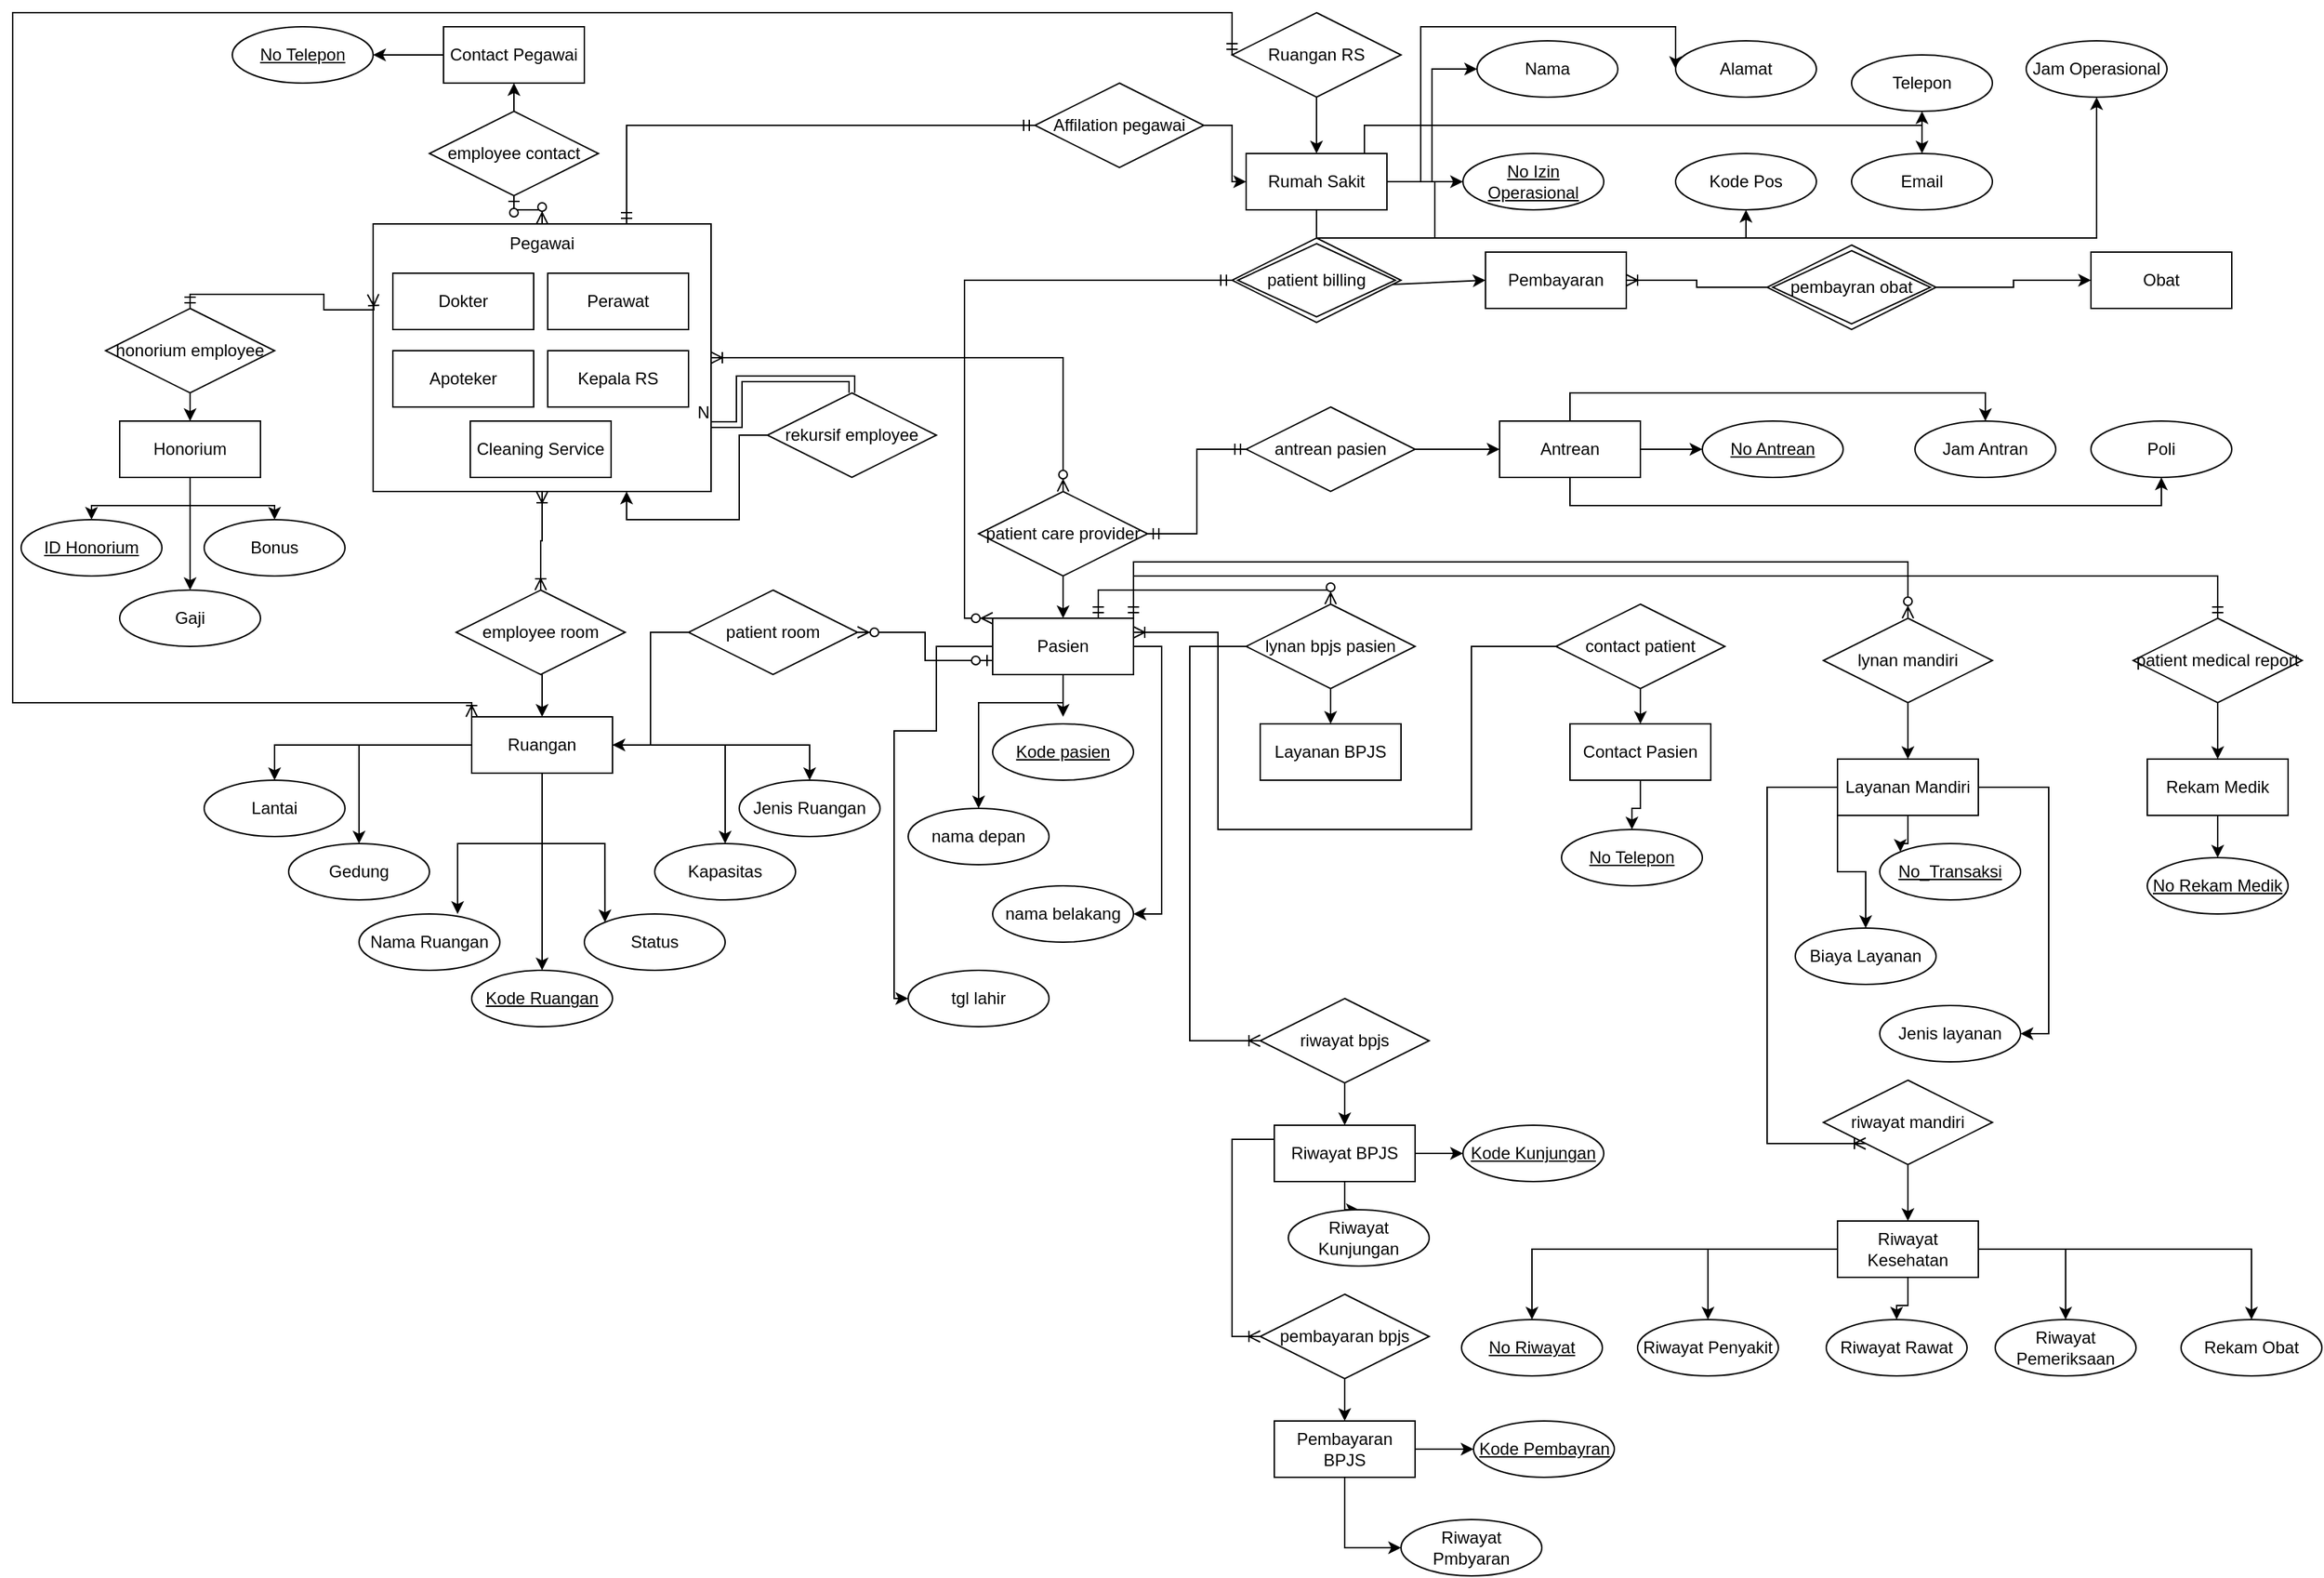 <mxfile version="21.1.1" type="github">
  <diagram name="Halaman-1" id="XmxOvHVFqEo9q_UAqhoj">
    <mxGraphModel dx="1120" dy="452" grid="1" gridSize="10" guides="1" tooltips="1" connect="1" arrows="1" fold="1" page="1" pageScale="1" pageWidth="827" pageHeight="1169" math="0" shadow="0">
      <root>
        <mxCell id="0" />
        <mxCell id="1" parent="0" />
        <mxCell id="PxqxfpaHqG03hSLTdIMs-1" value="Pegawai" style="whiteSpace=wrap;html=1;align=center;verticalAlign=top;" parent="1" vertex="1">
          <mxGeometry x="266" y="170" width="240" height="190" as="geometry" />
        </mxCell>
        <mxCell id="PxqxfpaHqG03hSLTdIMs-2" value="Dokter" style="whiteSpace=wrap;html=1;align=center;" parent="1" vertex="1">
          <mxGeometry x="280" y="205" width="100" height="40" as="geometry" />
        </mxCell>
        <mxCell id="PxqxfpaHqG03hSLTdIMs-3" value="Perawat" style="whiteSpace=wrap;html=1;align=center;" parent="1" vertex="1">
          <mxGeometry x="390" y="205" width="100" height="40" as="geometry" />
        </mxCell>
        <mxCell id="PxqxfpaHqG03hSLTdIMs-4" value="Apoteker" style="whiteSpace=wrap;html=1;align=center;" parent="1" vertex="1">
          <mxGeometry x="280" y="260" width="100" height="40" as="geometry" />
        </mxCell>
        <mxCell id="PxqxfpaHqG03hSLTdIMs-5" value="Kepala RS" style="whiteSpace=wrap;html=1;align=center;" parent="1" vertex="1">
          <mxGeometry x="390" y="260" width="100" height="40" as="geometry" />
        </mxCell>
        <mxCell id="PxqxfpaHqG03hSLTdIMs-6" value="Cleaning Service" style="whiteSpace=wrap;html=1;align=center;" parent="1" vertex="1">
          <mxGeometry x="335" y="310" width="100" height="40" as="geometry" />
        </mxCell>
        <mxCell id="PxqxfpaHqG03hSLTdIMs-29" style="edgeStyle=orthogonalEdgeStyle;rounded=0;orthogonalLoop=1;jettySize=auto;html=1;exitX=0;exitY=0.5;exitDx=0;exitDy=0;entryX=1;entryY=0.5;entryDx=0;entryDy=0;" parent="1" source="PxqxfpaHqG03hSLTdIMs-8" target="PxqxfpaHqG03hSLTdIMs-9" edge="1">
          <mxGeometry relative="1" as="geometry" />
        </mxCell>
        <mxCell id="PxqxfpaHqG03hSLTdIMs-8" value="Contact Pegawai" style="whiteSpace=wrap;html=1;align=center;" parent="1" vertex="1">
          <mxGeometry x="316" y="30" width="100" height="40" as="geometry" />
        </mxCell>
        <mxCell id="PxqxfpaHqG03hSLTdIMs-9" value="No Telepon" style="ellipse;whiteSpace=wrap;html=1;align=center;fontStyle=4;" parent="1" vertex="1">
          <mxGeometry x="166" y="30" width="100" height="40" as="geometry" />
        </mxCell>
        <mxCell id="PxqxfpaHqG03hSLTdIMs-28" style="edgeStyle=orthogonalEdgeStyle;rounded=0;orthogonalLoop=1;jettySize=auto;html=1;exitX=0.5;exitY=0;exitDx=0;exitDy=0;entryX=0.5;entryY=1;entryDx=0;entryDy=0;" parent="1" source="PxqxfpaHqG03hSLTdIMs-13" target="PxqxfpaHqG03hSLTdIMs-8" edge="1">
          <mxGeometry relative="1" as="geometry" />
        </mxCell>
        <mxCell id="PxqxfpaHqG03hSLTdIMs-13" value="employee contact" style="shape=rhombus;perimeter=rhombusPerimeter;whiteSpace=wrap;html=1;align=center;" parent="1" vertex="1">
          <mxGeometry x="306" y="90" width="120" height="60" as="geometry" />
        </mxCell>
        <mxCell id="PxqxfpaHqG03hSLTdIMs-31" style="edgeStyle=orthogonalEdgeStyle;rounded=0;orthogonalLoop=1;jettySize=auto;html=1;exitX=0.5;exitY=1;exitDx=0;exitDy=0;entryX=0.5;entryY=0;entryDx=0;entryDy=0;" parent="1" source="PxqxfpaHqG03hSLTdIMs-14" target="PxqxfpaHqG03hSLTdIMs-15" edge="1">
          <mxGeometry relative="1" as="geometry" />
        </mxCell>
        <mxCell id="PxqxfpaHqG03hSLTdIMs-14" value="employee room" style="shape=rhombus;perimeter=rhombusPerimeter;whiteSpace=wrap;html=1;align=center;" parent="1" vertex="1">
          <mxGeometry x="325" y="430" width="120" height="60" as="geometry" />
        </mxCell>
        <mxCell id="PxqxfpaHqG03hSLTdIMs-32" style="edgeStyle=orthogonalEdgeStyle;rounded=0;orthogonalLoop=1;jettySize=auto;html=1;exitX=0;exitY=0.5;exitDx=0;exitDy=0;entryX=0.5;entryY=0;entryDx=0;entryDy=0;" parent="1" source="PxqxfpaHqG03hSLTdIMs-15" target="PxqxfpaHqG03hSLTdIMs-17" edge="1">
          <mxGeometry relative="1" as="geometry" />
        </mxCell>
        <mxCell id="PxqxfpaHqG03hSLTdIMs-33" style="edgeStyle=orthogonalEdgeStyle;rounded=0;orthogonalLoop=1;jettySize=auto;html=1;" parent="1" source="PxqxfpaHqG03hSLTdIMs-15" target="PxqxfpaHqG03hSLTdIMs-16" edge="1">
          <mxGeometry relative="1" as="geometry" />
        </mxCell>
        <mxCell id="PxqxfpaHqG03hSLTdIMs-34" style="edgeStyle=orthogonalEdgeStyle;rounded=0;orthogonalLoop=1;jettySize=auto;html=1;entryX=0.5;entryY=0;entryDx=0;entryDy=0;" parent="1" source="PxqxfpaHqG03hSLTdIMs-15" target="PxqxfpaHqG03hSLTdIMs-18" edge="1">
          <mxGeometry relative="1" as="geometry" />
        </mxCell>
        <mxCell id="PxqxfpaHqG03hSLTdIMs-35" style="edgeStyle=orthogonalEdgeStyle;rounded=0;orthogonalLoop=1;jettySize=auto;html=1;entryX=0.5;entryY=0;entryDx=0;entryDy=0;" parent="1" source="PxqxfpaHqG03hSLTdIMs-15" target="PxqxfpaHqG03hSLTdIMs-20" edge="1">
          <mxGeometry relative="1" as="geometry" />
        </mxCell>
        <mxCell id="PxqxfpaHqG03hSLTdIMs-36" style="edgeStyle=orthogonalEdgeStyle;rounded=0;orthogonalLoop=1;jettySize=auto;html=1;entryX=0.5;entryY=0;entryDx=0;entryDy=0;" parent="1" source="PxqxfpaHqG03hSLTdIMs-15" target="PxqxfpaHqG03hSLTdIMs-21" edge="1">
          <mxGeometry relative="1" as="geometry" />
        </mxCell>
        <mxCell id="PxqxfpaHqG03hSLTdIMs-37" style="edgeStyle=orthogonalEdgeStyle;rounded=0;orthogonalLoop=1;jettySize=auto;html=1;entryX=0;entryY=0;entryDx=0;entryDy=0;" parent="1" source="PxqxfpaHqG03hSLTdIMs-15" target="PxqxfpaHqG03hSLTdIMs-22" edge="1">
          <mxGeometry relative="1" as="geometry" />
        </mxCell>
        <mxCell id="PxqxfpaHqG03hSLTdIMs-38" style="edgeStyle=orthogonalEdgeStyle;rounded=0;orthogonalLoop=1;jettySize=auto;html=1;entryX=0.7;entryY=0;entryDx=0;entryDy=0;entryPerimeter=0;" parent="1" source="PxqxfpaHqG03hSLTdIMs-15" target="PxqxfpaHqG03hSLTdIMs-19" edge="1">
          <mxGeometry relative="1" as="geometry" />
        </mxCell>
        <mxCell id="PxqxfpaHqG03hSLTdIMs-15" value="Ruangan" style="whiteSpace=wrap;html=1;align=center;" parent="1" vertex="1">
          <mxGeometry x="336" y="520" width="100" height="40" as="geometry" />
        </mxCell>
        <mxCell id="PxqxfpaHqG03hSLTdIMs-16" value="Kode Ruangan" style="ellipse;whiteSpace=wrap;html=1;align=center;fontStyle=4;" parent="1" vertex="1">
          <mxGeometry x="336" y="700" width="100" height="40" as="geometry" />
        </mxCell>
        <mxCell id="PxqxfpaHqG03hSLTdIMs-17" value="Lantai" style="ellipse;whiteSpace=wrap;html=1;align=center;" parent="1" vertex="1">
          <mxGeometry x="146" y="565" width="100" height="40" as="geometry" />
        </mxCell>
        <mxCell id="PxqxfpaHqG03hSLTdIMs-18" value="Gedung" style="ellipse;whiteSpace=wrap;html=1;align=center;" parent="1" vertex="1">
          <mxGeometry x="206" y="610" width="100" height="40" as="geometry" />
        </mxCell>
        <mxCell id="PxqxfpaHqG03hSLTdIMs-19" value="Nama Ruangan" style="ellipse;whiteSpace=wrap;html=1;align=center;" parent="1" vertex="1">
          <mxGeometry x="256" y="660" width="100" height="40" as="geometry" />
        </mxCell>
        <mxCell id="PxqxfpaHqG03hSLTdIMs-20" value="Jenis Ruangan" style="ellipse;whiteSpace=wrap;html=1;align=center;" parent="1" vertex="1">
          <mxGeometry x="526" y="565" width="100" height="40" as="geometry" />
        </mxCell>
        <mxCell id="PxqxfpaHqG03hSLTdIMs-21" value="Kapasitas" style="ellipse;whiteSpace=wrap;html=1;align=center;" parent="1" vertex="1">
          <mxGeometry x="466" y="610" width="100" height="40" as="geometry" />
        </mxCell>
        <mxCell id="PxqxfpaHqG03hSLTdIMs-22" value="Status" style="ellipse;whiteSpace=wrap;html=1;align=center;" parent="1" vertex="1">
          <mxGeometry x="416" y="660" width="100" height="40" as="geometry" />
        </mxCell>
        <mxCell id="mDD73wP0_zgOxC7ukqkO-9" style="edgeStyle=orthogonalEdgeStyle;rounded=0;orthogonalLoop=1;jettySize=auto;html=1;" edge="1" parent="1" source="mDD73wP0_zgOxC7ukqkO-1" target="mDD73wP0_zgOxC7ukqkO-2">
          <mxGeometry relative="1" as="geometry" />
        </mxCell>
        <mxCell id="mDD73wP0_zgOxC7ukqkO-1" value="honorium employee" style="shape=rhombus;perimeter=rhombusPerimeter;whiteSpace=wrap;html=1;align=center;" vertex="1" parent="1">
          <mxGeometry x="76" y="230" width="120" height="60" as="geometry" />
        </mxCell>
        <mxCell id="mDD73wP0_zgOxC7ukqkO-6" style="edgeStyle=orthogonalEdgeStyle;rounded=0;orthogonalLoop=1;jettySize=auto;html=1;exitX=0.5;exitY=1;exitDx=0;exitDy=0;entryX=0.5;entryY=0;entryDx=0;entryDy=0;" edge="1" parent="1" source="mDD73wP0_zgOxC7ukqkO-2" target="mDD73wP0_zgOxC7ukqkO-4">
          <mxGeometry relative="1" as="geometry" />
        </mxCell>
        <mxCell id="mDD73wP0_zgOxC7ukqkO-7" style="edgeStyle=orthogonalEdgeStyle;rounded=0;orthogonalLoop=1;jettySize=auto;html=1;entryX=0.5;entryY=0;entryDx=0;entryDy=0;" edge="1" parent="1" source="mDD73wP0_zgOxC7ukqkO-2" target="mDD73wP0_zgOxC7ukqkO-3">
          <mxGeometry relative="1" as="geometry" />
        </mxCell>
        <mxCell id="mDD73wP0_zgOxC7ukqkO-8" style="edgeStyle=orthogonalEdgeStyle;rounded=0;orthogonalLoop=1;jettySize=auto;html=1;entryX=0.5;entryY=0;entryDx=0;entryDy=0;" edge="1" parent="1" source="mDD73wP0_zgOxC7ukqkO-2" target="mDD73wP0_zgOxC7ukqkO-5">
          <mxGeometry relative="1" as="geometry" />
        </mxCell>
        <mxCell id="mDD73wP0_zgOxC7ukqkO-2" value="Honorium" style="whiteSpace=wrap;html=1;align=center;" vertex="1" parent="1">
          <mxGeometry x="86" y="310" width="100" height="40" as="geometry" />
        </mxCell>
        <mxCell id="mDD73wP0_zgOxC7ukqkO-3" value="ID Honorium" style="ellipse;whiteSpace=wrap;html=1;align=center;fontStyle=4;" vertex="1" parent="1">
          <mxGeometry x="16" y="380" width="100" height="40" as="geometry" />
        </mxCell>
        <mxCell id="mDD73wP0_zgOxC7ukqkO-4" value="Gaji" style="ellipse;whiteSpace=wrap;html=1;align=center;" vertex="1" parent="1">
          <mxGeometry x="86" y="430" width="100" height="40" as="geometry" />
        </mxCell>
        <mxCell id="mDD73wP0_zgOxC7ukqkO-5" value="Bonus" style="ellipse;whiteSpace=wrap;html=1;align=center;" vertex="1" parent="1">
          <mxGeometry x="146" y="380" width="100" height="40" as="geometry" />
        </mxCell>
        <mxCell id="mDD73wP0_zgOxC7ukqkO-16" style="edgeStyle=orthogonalEdgeStyle;rounded=0;orthogonalLoop=1;jettySize=auto;html=1;" edge="1" parent="1" source="mDD73wP0_zgOxC7ukqkO-10" target="mDD73wP0_zgOxC7ukqkO-11">
          <mxGeometry relative="1" as="geometry" />
        </mxCell>
        <mxCell id="mDD73wP0_zgOxC7ukqkO-10" value="patient care provider" style="shape=rhombus;perimeter=rhombusPerimeter;whiteSpace=wrap;html=1;align=center;" vertex="1" parent="1">
          <mxGeometry x="696" y="360" width="120" height="60" as="geometry" />
        </mxCell>
        <mxCell id="mDD73wP0_zgOxC7ukqkO-17" style="edgeStyle=orthogonalEdgeStyle;rounded=0;orthogonalLoop=1;jettySize=auto;html=1;" edge="1" parent="1" source="mDD73wP0_zgOxC7ukqkO-11">
          <mxGeometry relative="1" as="geometry">
            <mxPoint x="756" y="520" as="targetPoint" />
          </mxGeometry>
        </mxCell>
        <mxCell id="mDD73wP0_zgOxC7ukqkO-18" style="edgeStyle=orthogonalEdgeStyle;rounded=0;orthogonalLoop=1;jettySize=auto;html=1;entryX=0.5;entryY=0;entryDx=0;entryDy=0;" edge="1" parent="1" source="mDD73wP0_zgOxC7ukqkO-11" target="mDD73wP0_zgOxC7ukqkO-13">
          <mxGeometry relative="1" as="geometry">
            <Array as="points">
              <mxPoint x="756" y="510" />
              <mxPoint x="696" y="510" />
            </Array>
          </mxGeometry>
        </mxCell>
        <mxCell id="mDD73wP0_zgOxC7ukqkO-19" style="edgeStyle=orthogonalEdgeStyle;rounded=0;orthogonalLoop=1;jettySize=auto;html=1;entryX=1;entryY=0.5;entryDx=0;entryDy=0;" edge="1" parent="1" source="mDD73wP0_zgOxC7ukqkO-11" target="mDD73wP0_zgOxC7ukqkO-14">
          <mxGeometry relative="1" as="geometry">
            <Array as="points">
              <mxPoint x="826" y="470" />
              <mxPoint x="826" y="660" />
            </Array>
          </mxGeometry>
        </mxCell>
        <mxCell id="mDD73wP0_zgOxC7ukqkO-20" style="edgeStyle=orthogonalEdgeStyle;rounded=0;orthogonalLoop=1;jettySize=auto;html=1;entryX=0;entryY=0.5;entryDx=0;entryDy=0;" edge="1" parent="1" source="mDD73wP0_zgOxC7ukqkO-11" target="mDD73wP0_zgOxC7ukqkO-15">
          <mxGeometry relative="1" as="geometry">
            <Array as="points">
              <mxPoint x="666" y="470" />
              <mxPoint x="666" y="530" />
              <mxPoint x="636" y="530" />
              <mxPoint x="636" y="720" />
            </Array>
          </mxGeometry>
        </mxCell>
        <mxCell id="mDD73wP0_zgOxC7ukqkO-11" value="Pasien" style="whiteSpace=wrap;html=1;align=center;" vertex="1" parent="1">
          <mxGeometry x="706" y="450" width="100" height="40" as="geometry" />
        </mxCell>
        <mxCell id="mDD73wP0_zgOxC7ukqkO-12" value="Kode pasien" style="ellipse;whiteSpace=wrap;html=1;align=center;fontStyle=4;" vertex="1" parent="1">
          <mxGeometry x="706" y="525" width="100" height="40" as="geometry" />
        </mxCell>
        <mxCell id="mDD73wP0_zgOxC7ukqkO-13" value="nama depan" style="ellipse;whiteSpace=wrap;html=1;align=center;" vertex="1" parent="1">
          <mxGeometry x="646" y="585" width="100" height="40" as="geometry" />
        </mxCell>
        <mxCell id="mDD73wP0_zgOxC7ukqkO-14" value="nama belakang" style="ellipse;whiteSpace=wrap;html=1;align=center;" vertex="1" parent="1">
          <mxGeometry x="706" y="640" width="100" height="40" as="geometry" />
        </mxCell>
        <mxCell id="mDD73wP0_zgOxC7ukqkO-15" value="tgl lahir" style="ellipse;whiteSpace=wrap;html=1;align=center;" vertex="1" parent="1">
          <mxGeometry x="646" y="700" width="100" height="40" as="geometry" />
        </mxCell>
        <mxCell id="mDD73wP0_zgOxC7ukqkO-29" style="edgeStyle=orthogonalEdgeStyle;rounded=0;orthogonalLoop=1;jettySize=auto;html=1;entryX=0.75;entryY=1;entryDx=0;entryDy=0;" edge="1" parent="1" source="mDD73wP0_zgOxC7ukqkO-21" target="PxqxfpaHqG03hSLTdIMs-1">
          <mxGeometry relative="1" as="geometry" />
        </mxCell>
        <mxCell id="mDD73wP0_zgOxC7ukqkO-21" value="rekursif employee" style="shape=rhombus;perimeter=rhombusPerimeter;whiteSpace=wrap;html=1;align=center;" vertex="1" parent="1">
          <mxGeometry x="546" y="290" width="120" height="60" as="geometry" />
        </mxCell>
        <mxCell id="mDD73wP0_zgOxC7ukqkO-23" value="" style="edgeStyle=orthogonalEdgeStyle;fontSize=12;html=1;endArrow=ERzeroToMany;startArrow=ERzeroToOne;rounded=0;exitX=0.5;exitY=1;exitDx=0;exitDy=0;entryX=0.5;entryY=0;entryDx=0;entryDy=0;" edge="1" parent="1" source="PxqxfpaHqG03hSLTdIMs-13" target="PxqxfpaHqG03hSLTdIMs-1">
          <mxGeometry width="100" height="100" relative="1" as="geometry">
            <mxPoint x="446" y="290" as="sourcePoint" />
            <mxPoint x="546" y="190" as="targetPoint" />
          </mxGeometry>
        </mxCell>
        <mxCell id="mDD73wP0_zgOxC7ukqkO-25" value="" style="edgeStyle=orthogonalEdgeStyle;fontSize=12;html=1;endArrow=ERoneToMany;startArrow=ERoneToMany;rounded=0;exitX=0.5;exitY=1;exitDx=0;exitDy=0;entryX=0.5;entryY=0;entryDx=0;entryDy=0;" edge="1" parent="1" source="PxqxfpaHqG03hSLTdIMs-1" target="PxqxfpaHqG03hSLTdIMs-14">
          <mxGeometry width="100" height="100" relative="1" as="geometry">
            <mxPoint x="446" y="490" as="sourcePoint" />
            <mxPoint x="546" y="390" as="targetPoint" />
          </mxGeometry>
        </mxCell>
        <mxCell id="mDD73wP0_zgOxC7ukqkO-26" value="" style="edgeStyle=orthogonalEdgeStyle;fontSize=12;html=1;endArrow=ERoneToMany;startArrow=ERmandOne;rounded=0;exitX=0.5;exitY=0;exitDx=0;exitDy=0;" edge="1" parent="1" source="mDD73wP0_zgOxC7ukqkO-1">
          <mxGeometry width="100" height="100" relative="1" as="geometry">
            <mxPoint x="446" y="290" as="sourcePoint" />
            <mxPoint x="266" y="220" as="targetPoint" />
          </mxGeometry>
        </mxCell>
        <mxCell id="mDD73wP0_zgOxC7ukqkO-27" value="" style="edgeStyle=orthogonalEdgeStyle;fontSize=12;html=1;endArrow=ERoneToMany;startArrow=ERzeroToMany;rounded=0;exitX=0.5;exitY=0;exitDx=0;exitDy=0;entryX=1;entryY=0.5;entryDx=0;entryDy=0;" edge="1" parent="1" source="mDD73wP0_zgOxC7ukqkO-10" target="PxqxfpaHqG03hSLTdIMs-1">
          <mxGeometry width="100" height="100" relative="1" as="geometry">
            <mxPoint x="446" y="390" as="sourcePoint" />
            <mxPoint x="546" y="290" as="targetPoint" />
          </mxGeometry>
        </mxCell>
        <mxCell id="mDD73wP0_zgOxC7ukqkO-30" value="Layanan BPJS" style="whiteSpace=wrap;html=1;align=center;" vertex="1" parent="1">
          <mxGeometry x="896" y="525" width="100" height="40" as="geometry" />
        </mxCell>
        <mxCell id="mDD73wP0_zgOxC7ukqkO-126" style="edgeStyle=orthogonalEdgeStyle;rounded=0;orthogonalLoop=1;jettySize=auto;html=1;" edge="1" parent="1" source="mDD73wP0_zgOxC7ukqkO-31" target="mDD73wP0_zgOxC7ukqkO-125">
          <mxGeometry relative="1" as="geometry" />
        </mxCell>
        <mxCell id="mDD73wP0_zgOxC7ukqkO-31" value="Contact Pasien" style="whiteSpace=wrap;html=1;align=center;" vertex="1" parent="1">
          <mxGeometry x="1116" y="525" width="100" height="40" as="geometry" />
        </mxCell>
        <mxCell id="mDD73wP0_zgOxC7ukqkO-130" style="edgeStyle=orthogonalEdgeStyle;rounded=0;orthogonalLoop=1;jettySize=auto;html=1;entryX=0;entryY=0;entryDx=0;entryDy=0;" edge="1" parent="1" source="mDD73wP0_zgOxC7ukqkO-32" target="mDD73wP0_zgOxC7ukqkO-127">
          <mxGeometry relative="1" as="geometry" />
        </mxCell>
        <mxCell id="mDD73wP0_zgOxC7ukqkO-131" style="edgeStyle=orthogonalEdgeStyle;rounded=0;orthogonalLoop=1;jettySize=auto;html=1;exitX=0;exitY=1;exitDx=0;exitDy=0;entryX=0.5;entryY=0;entryDx=0;entryDy=0;" edge="1" parent="1" source="mDD73wP0_zgOxC7ukqkO-32" target="mDD73wP0_zgOxC7ukqkO-128">
          <mxGeometry relative="1" as="geometry" />
        </mxCell>
        <mxCell id="mDD73wP0_zgOxC7ukqkO-132" style="edgeStyle=orthogonalEdgeStyle;rounded=0;orthogonalLoop=1;jettySize=auto;html=1;entryX=1;entryY=0.5;entryDx=0;entryDy=0;" edge="1" parent="1" source="mDD73wP0_zgOxC7ukqkO-32" target="mDD73wP0_zgOxC7ukqkO-129">
          <mxGeometry relative="1" as="geometry">
            <Array as="points">
              <mxPoint x="1456" y="570" />
              <mxPoint x="1456" y="745" />
            </Array>
          </mxGeometry>
        </mxCell>
        <mxCell id="mDD73wP0_zgOxC7ukqkO-32" value="Layanan Mandiri" style="whiteSpace=wrap;html=1;align=center;" vertex="1" parent="1">
          <mxGeometry x="1306" y="550" width="100" height="40" as="geometry" />
        </mxCell>
        <mxCell id="mDD73wP0_zgOxC7ukqkO-117" style="edgeStyle=orthogonalEdgeStyle;rounded=0;orthogonalLoop=1;jettySize=auto;html=1;entryX=0.5;entryY=0;entryDx=0;entryDy=0;" edge="1" parent="1" source="mDD73wP0_zgOxC7ukqkO-33" target="mDD73wP0_zgOxC7ukqkO-116">
          <mxGeometry relative="1" as="geometry" />
        </mxCell>
        <mxCell id="mDD73wP0_zgOxC7ukqkO-33" value="Rekam Medik" style="whiteSpace=wrap;html=1;align=center;" vertex="1" parent="1">
          <mxGeometry x="1526" y="550" width="100" height="40" as="geometry" />
        </mxCell>
        <mxCell id="mDD73wP0_zgOxC7ukqkO-111" style="edgeStyle=orthogonalEdgeStyle;rounded=0;orthogonalLoop=1;jettySize=auto;html=1;entryX=0.5;entryY=0;entryDx=0;entryDy=0;" edge="1" parent="1" source="mDD73wP0_zgOxC7ukqkO-34" target="mDD73wP0_zgOxC7ukqkO-105">
          <mxGeometry relative="1" as="geometry" />
        </mxCell>
        <mxCell id="mDD73wP0_zgOxC7ukqkO-112" style="edgeStyle=orthogonalEdgeStyle;rounded=0;orthogonalLoop=1;jettySize=auto;html=1;entryX=0.5;entryY=0;entryDx=0;entryDy=0;" edge="1" parent="1" source="mDD73wP0_zgOxC7ukqkO-34" target="mDD73wP0_zgOxC7ukqkO-107">
          <mxGeometry relative="1" as="geometry" />
        </mxCell>
        <mxCell id="mDD73wP0_zgOxC7ukqkO-113" style="edgeStyle=orthogonalEdgeStyle;rounded=0;orthogonalLoop=1;jettySize=auto;html=1;entryX=0.5;entryY=0;entryDx=0;entryDy=0;" edge="1" parent="1" source="mDD73wP0_zgOxC7ukqkO-34" target="mDD73wP0_zgOxC7ukqkO-106">
          <mxGeometry relative="1" as="geometry" />
        </mxCell>
        <mxCell id="mDD73wP0_zgOxC7ukqkO-114" style="edgeStyle=orthogonalEdgeStyle;rounded=0;orthogonalLoop=1;jettySize=auto;html=1;entryX=0.5;entryY=0;entryDx=0;entryDy=0;" edge="1" parent="1" source="mDD73wP0_zgOxC7ukqkO-34" target="mDD73wP0_zgOxC7ukqkO-110">
          <mxGeometry relative="1" as="geometry" />
        </mxCell>
        <mxCell id="mDD73wP0_zgOxC7ukqkO-115" style="edgeStyle=orthogonalEdgeStyle;rounded=0;orthogonalLoop=1;jettySize=auto;html=1;entryX=0.5;entryY=0;entryDx=0;entryDy=0;" edge="1" parent="1" source="mDD73wP0_zgOxC7ukqkO-34" target="mDD73wP0_zgOxC7ukqkO-108">
          <mxGeometry relative="1" as="geometry" />
        </mxCell>
        <mxCell id="mDD73wP0_zgOxC7ukqkO-34" value="Riwayat Kesehatan" style="whiteSpace=wrap;html=1;align=center;" vertex="1" parent="1">
          <mxGeometry x="1306" y="878" width="100" height="40" as="geometry" />
        </mxCell>
        <mxCell id="mDD73wP0_zgOxC7ukqkO-139" style="edgeStyle=orthogonalEdgeStyle;rounded=0;orthogonalLoop=1;jettySize=auto;html=1;entryX=0;entryY=0.5;entryDx=0;entryDy=0;" edge="1" parent="1" source="mDD73wP0_zgOxC7ukqkO-35" target="mDD73wP0_zgOxC7ukqkO-137">
          <mxGeometry relative="1" as="geometry" />
        </mxCell>
        <mxCell id="mDD73wP0_zgOxC7ukqkO-140" style="edgeStyle=orthogonalEdgeStyle;rounded=0;orthogonalLoop=1;jettySize=auto;html=1;" edge="1" parent="1" source="mDD73wP0_zgOxC7ukqkO-35" target="mDD73wP0_zgOxC7ukqkO-138">
          <mxGeometry relative="1" as="geometry" />
        </mxCell>
        <mxCell id="mDD73wP0_zgOxC7ukqkO-35" value="Riwayat BPJS" style="whiteSpace=wrap;html=1;align=center;" vertex="1" parent="1">
          <mxGeometry x="906" y="810" width="100" height="40" as="geometry" />
        </mxCell>
        <mxCell id="mDD73wP0_zgOxC7ukqkO-121" style="edgeStyle=orthogonalEdgeStyle;rounded=0;orthogonalLoop=1;jettySize=auto;html=1;entryX=0;entryY=0.5;entryDx=0;entryDy=0;" edge="1" parent="1" source="mDD73wP0_zgOxC7ukqkO-36" target="mDD73wP0_zgOxC7ukqkO-118">
          <mxGeometry relative="1" as="geometry" />
        </mxCell>
        <mxCell id="mDD73wP0_zgOxC7ukqkO-122" style="edgeStyle=orthogonalEdgeStyle;rounded=0;orthogonalLoop=1;jettySize=auto;html=1;entryX=0.5;entryY=0;entryDx=0;entryDy=0;" edge="1" parent="1" source="mDD73wP0_zgOxC7ukqkO-36" target="mDD73wP0_zgOxC7ukqkO-119">
          <mxGeometry relative="1" as="geometry">
            <Array as="points">
              <mxPoint x="1116" y="290" />
              <mxPoint x="1411" y="290" />
            </Array>
          </mxGeometry>
        </mxCell>
        <mxCell id="mDD73wP0_zgOxC7ukqkO-123" style="edgeStyle=orthogonalEdgeStyle;rounded=0;orthogonalLoop=1;jettySize=auto;html=1;entryX=0.5;entryY=1;entryDx=0;entryDy=0;" edge="1" parent="1" source="mDD73wP0_zgOxC7ukqkO-36" target="mDD73wP0_zgOxC7ukqkO-120">
          <mxGeometry relative="1" as="geometry">
            <Array as="points">
              <mxPoint x="1116" y="370" />
              <mxPoint x="1536" y="370" />
            </Array>
          </mxGeometry>
        </mxCell>
        <mxCell id="mDD73wP0_zgOxC7ukqkO-36" value="Antrean" style="whiteSpace=wrap;html=1;align=center;" vertex="1" parent="1">
          <mxGeometry x="1066" y="310" width="100" height="40" as="geometry" />
        </mxCell>
        <mxCell id="mDD73wP0_zgOxC7ukqkO-135" style="edgeStyle=orthogonalEdgeStyle;rounded=0;orthogonalLoop=1;jettySize=auto;html=1;entryX=0;entryY=0.5;entryDx=0;entryDy=0;" edge="1" parent="1" source="mDD73wP0_zgOxC7ukqkO-37" target="mDD73wP0_zgOxC7ukqkO-133">
          <mxGeometry relative="1" as="geometry" />
        </mxCell>
        <mxCell id="mDD73wP0_zgOxC7ukqkO-136" style="edgeStyle=orthogonalEdgeStyle;rounded=0;orthogonalLoop=1;jettySize=auto;html=1;entryX=0;entryY=0.5;entryDx=0;entryDy=0;" edge="1" parent="1" source="mDD73wP0_zgOxC7ukqkO-37" target="mDD73wP0_zgOxC7ukqkO-134">
          <mxGeometry relative="1" as="geometry" />
        </mxCell>
        <mxCell id="mDD73wP0_zgOxC7ukqkO-37" value="Pembayaran BPJS" style="whiteSpace=wrap;html=1;align=center;" vertex="1" parent="1">
          <mxGeometry x="906" y="1020" width="100" height="40" as="geometry" />
        </mxCell>
        <mxCell id="mDD73wP0_zgOxC7ukqkO-97" style="edgeStyle=orthogonalEdgeStyle;rounded=0;orthogonalLoop=1;jettySize=auto;html=1;entryX=0;entryY=0.5;entryDx=0;entryDy=0;" edge="1" parent="1" source="mDD73wP0_zgOxC7ukqkO-38" target="mDD73wP0_zgOxC7ukqkO-90">
          <mxGeometry relative="1" as="geometry" />
        </mxCell>
        <mxCell id="mDD73wP0_zgOxC7ukqkO-98" style="edgeStyle=orthogonalEdgeStyle;rounded=0;orthogonalLoop=1;jettySize=auto;html=1;entryX=0;entryY=0.5;entryDx=0;entryDy=0;" edge="1" parent="1" source="mDD73wP0_zgOxC7ukqkO-38" target="mDD73wP0_zgOxC7ukqkO-91">
          <mxGeometry relative="1" as="geometry" />
        </mxCell>
        <mxCell id="mDD73wP0_zgOxC7ukqkO-99" style="edgeStyle=orthogonalEdgeStyle;rounded=0;orthogonalLoop=1;jettySize=auto;html=1;entryX=0;entryY=0.5;entryDx=0;entryDy=0;" edge="1" parent="1" source="mDD73wP0_zgOxC7ukqkO-38" target="mDD73wP0_zgOxC7ukqkO-92">
          <mxGeometry relative="1" as="geometry">
            <Array as="points">
              <mxPoint x="1010" y="140" />
              <mxPoint x="1010" y="30" />
              <mxPoint x="1191" y="30" />
            </Array>
          </mxGeometry>
        </mxCell>
        <mxCell id="mDD73wP0_zgOxC7ukqkO-101" style="edgeStyle=orthogonalEdgeStyle;rounded=0;orthogonalLoop=1;jettySize=auto;html=1;entryX=0.5;entryY=1;entryDx=0;entryDy=0;" edge="1" parent="1" source="mDD73wP0_zgOxC7ukqkO-38" target="mDD73wP0_zgOxC7ukqkO-93">
          <mxGeometry relative="1" as="geometry">
            <Array as="points">
              <mxPoint x="1020" y="140" />
              <mxPoint x="1020" y="180" />
              <mxPoint x="1241" y="180" />
            </Array>
          </mxGeometry>
        </mxCell>
        <mxCell id="mDD73wP0_zgOxC7ukqkO-102" style="edgeStyle=orthogonalEdgeStyle;rounded=0;orthogonalLoop=1;jettySize=auto;html=1;" edge="1" parent="1" source="mDD73wP0_zgOxC7ukqkO-38" target="mDD73wP0_zgOxC7ukqkO-94">
          <mxGeometry relative="1" as="geometry">
            <Array as="points">
              <mxPoint x="970" y="100" />
              <mxPoint x="1366" y="100" />
            </Array>
          </mxGeometry>
        </mxCell>
        <mxCell id="mDD73wP0_zgOxC7ukqkO-103" style="edgeStyle=orthogonalEdgeStyle;rounded=0;orthogonalLoop=1;jettySize=auto;html=1;entryX=0.5;entryY=0;entryDx=0;entryDy=0;" edge="1" parent="1" source="mDD73wP0_zgOxC7ukqkO-38" target="mDD73wP0_zgOxC7ukqkO-95">
          <mxGeometry relative="1" as="geometry">
            <Array as="points">
              <mxPoint x="970" y="100" />
              <mxPoint x="1366" y="100" />
            </Array>
          </mxGeometry>
        </mxCell>
        <mxCell id="mDD73wP0_zgOxC7ukqkO-104" style="edgeStyle=orthogonalEdgeStyle;rounded=0;orthogonalLoop=1;jettySize=auto;html=1;entryX=0.5;entryY=1;entryDx=0;entryDy=0;" edge="1" parent="1" source="mDD73wP0_zgOxC7ukqkO-38" target="mDD73wP0_zgOxC7ukqkO-96">
          <mxGeometry relative="1" as="geometry">
            <Array as="points">
              <mxPoint x="936" y="180" />
              <mxPoint x="1490" y="180" />
            </Array>
          </mxGeometry>
        </mxCell>
        <mxCell id="mDD73wP0_zgOxC7ukqkO-38" value="Rumah Sakit" style="whiteSpace=wrap;html=1;align=center;" vertex="1" parent="1">
          <mxGeometry x="886" y="120" width="100" height="40" as="geometry" />
        </mxCell>
        <mxCell id="mDD73wP0_zgOxC7ukqkO-39" value="Pembayaran" style="whiteSpace=wrap;html=1;align=center;" vertex="1" parent="1">
          <mxGeometry x="1056" y="190" width="100" height="40" as="geometry" />
        </mxCell>
        <mxCell id="mDD73wP0_zgOxC7ukqkO-40" value="Obat" style="whiteSpace=wrap;html=1;align=center;" vertex="1" parent="1">
          <mxGeometry x="1486" y="190" width="100" height="40" as="geometry" />
        </mxCell>
        <mxCell id="mDD73wP0_zgOxC7ukqkO-42" style="edgeStyle=none;rounded=0;orthogonalLoop=1;jettySize=auto;html=1;entryX=0;entryY=0.5;entryDx=0;entryDy=0;" edge="1" parent="1" source="mDD73wP0_zgOxC7ukqkO-41" target="mDD73wP0_zgOxC7ukqkO-36">
          <mxGeometry relative="1" as="geometry" />
        </mxCell>
        <mxCell id="mDD73wP0_zgOxC7ukqkO-41" value="antrean pasien" style="shape=rhombus;perimeter=rhombusPerimeter;whiteSpace=wrap;html=1;align=center;" vertex="1" parent="1">
          <mxGeometry x="886" y="300" width="120" height="60" as="geometry" />
        </mxCell>
        <mxCell id="mDD73wP0_zgOxC7ukqkO-54" style="edgeStyle=none;rounded=0;orthogonalLoop=1;jettySize=auto;html=1;entryX=0.5;entryY=0;entryDx=0;entryDy=0;" edge="1" parent="1" source="mDD73wP0_zgOxC7ukqkO-43" target="mDD73wP0_zgOxC7ukqkO-30">
          <mxGeometry relative="1" as="geometry" />
        </mxCell>
        <mxCell id="mDD73wP0_zgOxC7ukqkO-43" value="lynan bpjs pasien" style="shape=rhombus;perimeter=rhombusPerimeter;whiteSpace=wrap;html=1;align=center;" vertex="1" parent="1">
          <mxGeometry x="886" y="440" width="120" height="60" as="geometry" />
        </mxCell>
        <mxCell id="mDD73wP0_zgOxC7ukqkO-49" style="edgeStyle=none;rounded=0;orthogonalLoop=1;jettySize=auto;html=1;entryX=0.5;entryY=0;entryDx=0;entryDy=0;" edge="1" parent="1" source="mDD73wP0_zgOxC7ukqkO-45" target="mDD73wP0_zgOxC7ukqkO-33">
          <mxGeometry relative="1" as="geometry" />
        </mxCell>
        <mxCell id="mDD73wP0_zgOxC7ukqkO-45" value="patient medical report" style="shape=rhombus;perimeter=rhombusPerimeter;whiteSpace=wrap;html=1;align=center;" vertex="1" parent="1">
          <mxGeometry x="1516" y="450" width="120" height="60" as="geometry" />
        </mxCell>
        <mxCell id="mDD73wP0_zgOxC7ukqkO-48" style="edgeStyle=none;rounded=0;orthogonalLoop=1;jettySize=auto;html=1;entryX=0;entryY=0.5;entryDx=0;entryDy=0;exitX=0.919;exitY=0.552;exitDx=0;exitDy=0;exitPerimeter=0;" edge="1" parent="1" source="mDD73wP0_zgOxC7ukqkO-73" target="mDD73wP0_zgOxC7ukqkO-39">
          <mxGeometry relative="1" as="geometry">
            <mxPoint x="996" y="210" as="sourcePoint" />
          </mxGeometry>
        </mxCell>
        <mxCell id="mDD73wP0_zgOxC7ukqkO-51" style="edgeStyle=none;rounded=0;orthogonalLoop=1;jettySize=auto;html=1;entryX=0.5;entryY=0;entryDx=0;entryDy=0;" edge="1" parent="1" source="mDD73wP0_zgOxC7ukqkO-50" target="mDD73wP0_zgOxC7ukqkO-32">
          <mxGeometry relative="1" as="geometry" />
        </mxCell>
        <mxCell id="mDD73wP0_zgOxC7ukqkO-50" value="lynan mandiri" style="shape=rhombus;perimeter=rhombusPerimeter;whiteSpace=wrap;html=1;align=center;" vertex="1" parent="1">
          <mxGeometry x="1296" y="450" width="120" height="60" as="geometry" />
        </mxCell>
        <mxCell id="mDD73wP0_zgOxC7ukqkO-64" style="edgeStyle=orthogonalEdgeStyle;rounded=0;orthogonalLoop=1;jettySize=auto;html=1;exitX=0;exitY=0.5;exitDx=0;exitDy=0;entryX=1;entryY=0.5;entryDx=0;entryDy=0;" edge="1" parent="1" source="mDD73wP0_zgOxC7ukqkO-52" target="PxqxfpaHqG03hSLTdIMs-15">
          <mxGeometry relative="1" as="geometry" />
        </mxCell>
        <mxCell id="mDD73wP0_zgOxC7ukqkO-52" value="patient room" style="shape=rhombus;perimeter=rhombusPerimeter;whiteSpace=wrap;html=1;align=center;" vertex="1" parent="1">
          <mxGeometry x="490" y="430" width="120" height="60" as="geometry" />
        </mxCell>
        <mxCell id="mDD73wP0_zgOxC7ukqkO-55" style="edgeStyle=none;rounded=0;orthogonalLoop=1;jettySize=auto;html=1;entryX=0.5;entryY=0;entryDx=0;entryDy=0;" edge="1" parent="1" source="mDD73wP0_zgOxC7ukqkO-53" target="mDD73wP0_zgOxC7ukqkO-31">
          <mxGeometry relative="1" as="geometry" />
        </mxCell>
        <mxCell id="mDD73wP0_zgOxC7ukqkO-53" value="contact patient" style="shape=rhombus;perimeter=rhombusPerimeter;whiteSpace=wrap;html=1;align=center;" vertex="1" parent="1">
          <mxGeometry x="1106" y="440" width="120" height="60" as="geometry" />
        </mxCell>
        <mxCell id="mDD73wP0_zgOxC7ukqkO-56" value="" style="edgeStyle=orthogonalEdgeStyle;fontSize=12;html=1;endArrow=ERmandOne;startArrow=ERmandOne;rounded=0;exitX=1;exitY=0.5;exitDx=0;exitDy=0;entryX=0;entryY=0.5;entryDx=0;entryDy=0;" edge="1" parent="1" source="mDD73wP0_zgOxC7ukqkO-10" target="mDD73wP0_zgOxC7ukqkO-41">
          <mxGeometry width="100" height="100" relative="1" as="geometry">
            <mxPoint x="736" y="530" as="sourcePoint" />
            <mxPoint x="836" y="430" as="targetPoint" />
          </mxGeometry>
        </mxCell>
        <mxCell id="mDD73wP0_zgOxC7ukqkO-57" value="" style="shape=link;html=1;rounded=0;exitX=0.5;exitY=0;exitDx=0;exitDy=0;entryX=1;entryY=0.75;entryDx=0;entryDy=0;edgeStyle=orthogonalEdgeStyle;" edge="1" parent="1" source="mDD73wP0_zgOxC7ukqkO-21" target="PxqxfpaHqG03hSLTdIMs-1">
          <mxGeometry relative="1" as="geometry">
            <mxPoint x="596" y="360" as="sourcePoint" />
            <mxPoint x="876" y="500" as="targetPoint" />
          </mxGeometry>
        </mxCell>
        <mxCell id="mDD73wP0_zgOxC7ukqkO-58" value="N" style="resizable=0;html=1;whiteSpace=wrap;align=right;verticalAlign=bottom;" connectable="0" vertex="1" parent="mDD73wP0_zgOxC7ukqkO-57">
          <mxGeometry x="1" relative="1" as="geometry" />
        </mxCell>
        <mxCell id="mDD73wP0_zgOxC7ukqkO-59" value="" style="edgeStyle=orthogonalEdgeStyle;fontSize=12;html=1;endArrow=ERzeroToMany;startArrow=ERmandOne;rounded=0;exitX=0.75;exitY=0;exitDx=0;exitDy=0;entryX=0.5;entryY=0;entryDx=0;entryDy=0;" edge="1" parent="1" source="mDD73wP0_zgOxC7ukqkO-11" target="mDD73wP0_zgOxC7ukqkO-43">
          <mxGeometry width="100" height="100" relative="1" as="geometry">
            <mxPoint x="966" y="390" as="sourcePoint" />
            <mxPoint x="846" y="450" as="targetPoint" />
          </mxGeometry>
        </mxCell>
        <mxCell id="mDD73wP0_zgOxC7ukqkO-60" value="" style="edgeStyle=orthogonalEdgeStyle;fontSize=12;html=1;endArrow=ERzeroToMany;startArrow=ERmandOne;rounded=0;exitX=1;exitY=0;exitDx=0;exitDy=0;entryX=0.5;entryY=0;entryDx=0;entryDy=0;" edge="1" parent="1" source="mDD73wP0_zgOxC7ukqkO-11" target="mDD73wP0_zgOxC7ukqkO-50">
          <mxGeometry width="100" height="100" relative="1" as="geometry">
            <mxPoint x="791" y="460" as="sourcePoint" />
            <mxPoint x="956" y="450" as="targetPoint" />
            <Array as="points">
              <mxPoint x="806" y="410" />
              <mxPoint x="1356" y="410" />
            </Array>
          </mxGeometry>
        </mxCell>
        <mxCell id="mDD73wP0_zgOxC7ukqkO-62" value="" style="edgeStyle=orthogonalEdgeStyle;fontSize=12;html=1;endArrow=ERzeroToMany;startArrow=ERmandOne;rounded=0;exitX=0;exitY=0.5;exitDx=0;exitDy=0;entryX=0;entryY=0;entryDx=0;entryDy=0;" edge="1" parent="1" source="mDD73wP0_zgOxC7ukqkO-73" target="mDD73wP0_zgOxC7ukqkO-11">
          <mxGeometry width="100" height="100" relative="1" as="geometry">
            <mxPoint x="876" y="210" as="sourcePoint" />
            <mxPoint x="816" y="450" as="targetPoint" />
            <Array as="points">
              <mxPoint x="686" y="210" />
              <mxPoint x="686" y="450" />
            </Array>
          </mxGeometry>
        </mxCell>
        <mxCell id="mDD73wP0_zgOxC7ukqkO-63" value="" style="edgeStyle=orthogonalEdgeStyle;fontSize=12;html=1;endArrow=ERmandOne;startArrow=ERmandOne;rounded=0;entryX=0.5;entryY=0;entryDx=0;entryDy=0;exitX=1;exitY=0;exitDx=0;exitDy=0;" edge="1" parent="1" source="mDD73wP0_zgOxC7ukqkO-11" target="mDD73wP0_zgOxC7ukqkO-45">
          <mxGeometry width="100" height="100" relative="1" as="geometry">
            <mxPoint x="716" y="550" as="sourcePoint" />
            <mxPoint x="816" y="450" as="targetPoint" />
            <Array as="points">
              <mxPoint x="806" y="420" />
              <mxPoint x="1576" y="420" />
            </Array>
          </mxGeometry>
        </mxCell>
        <mxCell id="mDD73wP0_zgOxC7ukqkO-65" value="" style="edgeStyle=orthogonalEdgeStyle;fontSize=12;html=1;endArrow=ERzeroToMany;startArrow=ERzeroToOne;rounded=0;exitX=0;exitY=0.75;exitDx=0;exitDy=0;entryX=1;entryY=0.5;entryDx=0;entryDy=0;" edge="1" parent="1" source="mDD73wP0_zgOxC7ukqkO-11" target="mDD73wP0_zgOxC7ukqkO-52">
          <mxGeometry width="100" height="100" relative="1" as="geometry">
            <mxPoint x="596" y="400" as="sourcePoint" />
            <mxPoint x="696" y="300" as="targetPoint" />
          </mxGeometry>
        </mxCell>
        <mxCell id="mDD73wP0_zgOxC7ukqkO-66" value="" style="edgeStyle=orthogonalEdgeStyle;fontSize=12;html=1;endArrow=ERoneToMany;rounded=0;exitX=0;exitY=0.5;exitDx=0;exitDy=0;entryX=1;entryY=0.25;entryDx=0;entryDy=0;" edge="1" parent="1" source="mDD73wP0_zgOxC7ukqkO-53" target="mDD73wP0_zgOxC7ukqkO-11">
          <mxGeometry width="100" height="100" relative="1" as="geometry">
            <mxPoint x="876" y="400" as="sourcePoint" />
            <mxPoint x="976" y="300" as="targetPoint" />
            <Array as="points">
              <mxPoint x="1046" y="470" />
              <mxPoint x="1046" y="600" />
              <mxPoint x="866" y="600" />
              <mxPoint x="866" y="460" />
            </Array>
          </mxGeometry>
        </mxCell>
        <mxCell id="mDD73wP0_zgOxC7ukqkO-68" style="edgeStyle=orthogonalEdgeStyle;rounded=0;orthogonalLoop=1;jettySize=auto;html=1;entryX=0.5;entryY=0;entryDx=0;entryDy=0;" edge="1" parent="1" source="mDD73wP0_zgOxC7ukqkO-67" target="mDD73wP0_zgOxC7ukqkO-35">
          <mxGeometry relative="1" as="geometry" />
        </mxCell>
        <mxCell id="mDD73wP0_zgOxC7ukqkO-67" value="riwayat bpjs" style="shape=rhombus;perimeter=rhombusPerimeter;whiteSpace=wrap;html=1;align=center;" vertex="1" parent="1">
          <mxGeometry x="896" y="720" width="120" height="60" as="geometry" />
        </mxCell>
        <mxCell id="mDD73wP0_zgOxC7ukqkO-71" style="edgeStyle=orthogonalEdgeStyle;rounded=0;orthogonalLoop=1;jettySize=auto;html=1;" edge="1" parent="1" source="mDD73wP0_zgOxC7ukqkO-70" target="mDD73wP0_zgOxC7ukqkO-37">
          <mxGeometry relative="1" as="geometry" />
        </mxCell>
        <mxCell id="mDD73wP0_zgOxC7ukqkO-70" value="pembayaran bpjs" style="shape=rhombus;perimeter=rhombusPerimeter;whiteSpace=wrap;html=1;align=center;" vertex="1" parent="1">
          <mxGeometry x="896" y="930" width="120" height="60" as="geometry" />
        </mxCell>
        <mxCell id="mDD73wP0_zgOxC7ukqkO-72" value="" style="edgeStyle=orthogonalEdgeStyle;fontSize=12;html=1;endArrow=ERoneToMany;rounded=0;exitX=0;exitY=0.5;exitDx=0;exitDy=0;entryX=0;entryY=0.5;entryDx=0;entryDy=0;" edge="1" parent="1" source="mDD73wP0_zgOxC7ukqkO-43" target="mDD73wP0_zgOxC7ukqkO-67">
          <mxGeometry width="100" height="100" relative="1" as="geometry">
            <mxPoint x="866" y="480" as="sourcePoint" />
            <mxPoint x="846" y="690" as="targetPoint" />
            <Array as="points">
              <mxPoint x="846" y="470" />
              <mxPoint x="846" y="750" />
            </Array>
          </mxGeometry>
        </mxCell>
        <mxCell id="mDD73wP0_zgOxC7ukqkO-73" value="patient billing" style="shape=rhombus;double=1;perimeter=rhombusPerimeter;whiteSpace=wrap;html=1;align=center;" vertex="1" parent="1">
          <mxGeometry x="876" y="180" width="120" height="60" as="geometry" />
        </mxCell>
        <mxCell id="mDD73wP0_zgOxC7ukqkO-74" style="edgeStyle=orthogonalEdgeStyle;rounded=0;orthogonalLoop=1;jettySize=auto;html=1;exitX=0.5;exitY=1;exitDx=0;exitDy=0;" edge="1" parent="1" source="mDD73wP0_zgOxC7ukqkO-37" target="mDD73wP0_zgOxC7ukqkO-37">
          <mxGeometry relative="1" as="geometry" />
        </mxCell>
        <mxCell id="mDD73wP0_zgOxC7ukqkO-75" value="" style="edgeStyle=orthogonalEdgeStyle;fontSize=12;html=1;endArrow=ERoneToMany;rounded=0;exitX=0;exitY=0.25;exitDx=0;exitDy=0;entryX=0;entryY=0.5;entryDx=0;entryDy=0;" edge="1" parent="1" source="mDD73wP0_zgOxC7ukqkO-35" target="mDD73wP0_zgOxC7ukqkO-70">
          <mxGeometry width="100" height="100" relative="1" as="geometry">
            <mxPoint x="896" y="480" as="sourcePoint" />
            <mxPoint x="816" y="1030" as="targetPoint" />
            <Array as="points">
              <mxPoint x="876" y="820" />
              <mxPoint x="876" y="960" />
            </Array>
          </mxGeometry>
        </mxCell>
        <mxCell id="mDD73wP0_zgOxC7ukqkO-77" style="edgeStyle=orthogonalEdgeStyle;rounded=0;orthogonalLoop=1;jettySize=auto;html=1;entryX=0.5;entryY=0;entryDx=0;entryDy=0;" edge="1" parent="1" source="mDD73wP0_zgOxC7ukqkO-76" target="mDD73wP0_zgOxC7ukqkO-34">
          <mxGeometry relative="1" as="geometry" />
        </mxCell>
        <mxCell id="mDD73wP0_zgOxC7ukqkO-76" value="riwayat mandiri" style="shape=rhombus;perimeter=rhombusPerimeter;whiteSpace=wrap;html=1;align=center;" vertex="1" parent="1">
          <mxGeometry x="1296" y="778" width="120" height="60" as="geometry" />
        </mxCell>
        <mxCell id="mDD73wP0_zgOxC7ukqkO-79" value="" style="edgeStyle=orthogonalEdgeStyle;fontSize=12;html=1;endArrow=ERoneToMany;rounded=0;exitX=0;exitY=0.5;exitDx=0;exitDy=0;entryX=0;entryY=1;entryDx=0;entryDy=0;" edge="1" parent="1" source="mDD73wP0_zgOxC7ukqkO-32" target="mDD73wP0_zgOxC7ukqkO-76">
          <mxGeometry width="100" height="100" relative="1" as="geometry">
            <mxPoint x="1226" y="830" as="sourcePoint" />
            <mxPoint x="1296" y="730" as="targetPoint" />
            <Array as="points">
              <mxPoint x="1256" y="570" />
              <mxPoint x="1256" y="823" />
            </Array>
          </mxGeometry>
        </mxCell>
        <mxCell id="mDD73wP0_zgOxC7ukqkO-83" style="edgeStyle=orthogonalEdgeStyle;rounded=0;orthogonalLoop=1;jettySize=auto;html=1;entryX=0;entryY=0.5;entryDx=0;entryDy=0;" edge="1" parent="1" source="mDD73wP0_zgOxC7ukqkO-81" target="mDD73wP0_zgOxC7ukqkO-40">
          <mxGeometry relative="1" as="geometry" />
        </mxCell>
        <mxCell id="mDD73wP0_zgOxC7ukqkO-81" value="pembayran obat" style="shape=rhombus;double=1;perimeter=rhombusPerimeter;whiteSpace=wrap;html=1;align=center;" vertex="1" parent="1">
          <mxGeometry x="1256" y="185" width="120" height="60" as="geometry" />
        </mxCell>
        <mxCell id="mDD73wP0_zgOxC7ukqkO-82" value="" style="edgeStyle=orthogonalEdgeStyle;fontSize=12;html=1;endArrow=ERoneToMany;rounded=0;entryX=1;entryY=0.5;entryDx=0;entryDy=0;exitX=0;exitY=0.5;exitDx=0;exitDy=0;" edge="1" parent="1" source="mDD73wP0_zgOxC7ukqkO-81" target="mDD73wP0_zgOxC7ukqkO-39">
          <mxGeometry width="100" height="100" relative="1" as="geometry">
            <mxPoint x="1126" y="400" as="sourcePoint" />
            <mxPoint x="1226" y="300" as="targetPoint" />
            <Array as="points">
              <mxPoint x="1206" y="215" />
              <mxPoint x="1206" y="210" />
            </Array>
          </mxGeometry>
        </mxCell>
        <mxCell id="mDD73wP0_zgOxC7ukqkO-84" value="" style="edgeStyle=orthogonalEdgeStyle;fontSize=12;html=1;endArrow=ERmandOne;startArrow=ERmandOne;rounded=0;exitX=0.75;exitY=0;exitDx=0;exitDy=0;entryX=0;entryY=0.5;entryDx=0;entryDy=0;" edge="1" parent="1" source="PxqxfpaHqG03hSLTdIMs-1" target="mDD73wP0_zgOxC7ukqkO-85">
          <mxGeometry width="100" height="100" relative="1" as="geometry">
            <mxPoint x="786" y="280" as="sourcePoint" />
            <mxPoint x="716" y="90" as="targetPoint" />
          </mxGeometry>
        </mxCell>
        <mxCell id="mDD73wP0_zgOxC7ukqkO-86" style="edgeStyle=orthogonalEdgeStyle;rounded=0;orthogonalLoop=1;jettySize=auto;html=1;exitX=1;exitY=0.5;exitDx=0;exitDy=0;entryX=0;entryY=0.5;entryDx=0;entryDy=0;" edge="1" parent="1" source="mDD73wP0_zgOxC7ukqkO-85" target="mDD73wP0_zgOxC7ukqkO-38">
          <mxGeometry relative="1" as="geometry" />
        </mxCell>
        <mxCell id="mDD73wP0_zgOxC7ukqkO-85" value="Affilation pegawai" style="shape=rhombus;perimeter=rhombusPerimeter;whiteSpace=wrap;html=1;align=center;" vertex="1" parent="1">
          <mxGeometry x="736" y="70" width="120" height="60" as="geometry" />
        </mxCell>
        <mxCell id="mDD73wP0_zgOxC7ukqkO-88" style="edgeStyle=orthogonalEdgeStyle;rounded=0;orthogonalLoop=1;jettySize=auto;html=1;" edge="1" parent="1" source="mDD73wP0_zgOxC7ukqkO-87" target="mDD73wP0_zgOxC7ukqkO-38">
          <mxGeometry relative="1" as="geometry" />
        </mxCell>
        <mxCell id="mDD73wP0_zgOxC7ukqkO-87" value="Ruangan RS" style="shape=rhombus;perimeter=rhombusPerimeter;whiteSpace=wrap;html=1;align=center;" vertex="1" parent="1">
          <mxGeometry x="876" y="20" width="120" height="60" as="geometry" />
        </mxCell>
        <mxCell id="mDD73wP0_zgOxC7ukqkO-89" value="" style="edgeStyle=orthogonalEdgeStyle;fontSize=12;html=1;endArrow=ERoneToMany;startArrow=ERmandOne;rounded=0;exitX=0;exitY=0.5;exitDx=0;exitDy=0;entryX=0;entryY=0;entryDx=0;entryDy=0;" edge="1" parent="1" source="mDD73wP0_zgOxC7ukqkO-87" target="PxqxfpaHqG03hSLTdIMs-15">
          <mxGeometry width="100" height="100" relative="1" as="geometry">
            <mxPoint x="656" y="340" as="sourcePoint" />
            <mxPoint x="336" y="510" as="targetPoint" />
            <Array as="points">
              <mxPoint x="876" y="20" />
              <mxPoint x="10" y="20" />
              <mxPoint x="10" y="510" />
              <mxPoint x="336" y="510" />
            </Array>
          </mxGeometry>
        </mxCell>
        <mxCell id="mDD73wP0_zgOxC7ukqkO-90" value="Nama" style="ellipse;whiteSpace=wrap;html=1;align=center;" vertex="1" parent="1">
          <mxGeometry x="1050" y="40" width="100" height="40" as="geometry" />
        </mxCell>
        <mxCell id="mDD73wP0_zgOxC7ukqkO-91" value="No Izin Operasional" style="ellipse;whiteSpace=wrap;html=1;align=center;fontStyle=4;" vertex="1" parent="1">
          <mxGeometry x="1040" y="120" width="100" height="40" as="geometry" />
        </mxCell>
        <mxCell id="mDD73wP0_zgOxC7ukqkO-92" value="Alamat" style="ellipse;whiteSpace=wrap;html=1;align=center;" vertex="1" parent="1">
          <mxGeometry x="1191" y="40" width="100" height="40" as="geometry" />
        </mxCell>
        <mxCell id="mDD73wP0_zgOxC7ukqkO-93" value="Kode Pos" style="ellipse;whiteSpace=wrap;html=1;align=center;" vertex="1" parent="1">
          <mxGeometry x="1191" y="120" width="100" height="40" as="geometry" />
        </mxCell>
        <mxCell id="mDD73wP0_zgOxC7ukqkO-94" value="Telepon" style="ellipse;whiteSpace=wrap;html=1;align=center;" vertex="1" parent="1">
          <mxGeometry x="1316" y="50" width="100" height="40" as="geometry" />
        </mxCell>
        <mxCell id="mDD73wP0_zgOxC7ukqkO-95" value="Email" style="ellipse;whiteSpace=wrap;html=1;align=center;" vertex="1" parent="1">
          <mxGeometry x="1316" y="120" width="100" height="40" as="geometry" />
        </mxCell>
        <mxCell id="mDD73wP0_zgOxC7ukqkO-96" value="Jam Operasional" style="ellipse;whiteSpace=wrap;html=1;align=center;" vertex="1" parent="1">
          <mxGeometry x="1440" y="40" width="100" height="40" as="geometry" />
        </mxCell>
        <mxCell id="mDD73wP0_zgOxC7ukqkO-105" value="No Riwayat" style="ellipse;whiteSpace=wrap;html=1;align=center;fontStyle=4;" vertex="1" parent="1">
          <mxGeometry x="1039" y="948" width="100" height="40" as="geometry" />
        </mxCell>
        <mxCell id="mDD73wP0_zgOxC7ukqkO-106" value="Riwayat Penyakit" style="ellipse;whiteSpace=wrap;html=1;align=center;" vertex="1" parent="1">
          <mxGeometry x="1164" y="948" width="100" height="40" as="geometry" />
        </mxCell>
        <mxCell id="mDD73wP0_zgOxC7ukqkO-107" value="Riwayat Rawat" style="ellipse;whiteSpace=wrap;html=1;align=center;" vertex="1" parent="1">
          <mxGeometry x="1298" y="948" width="100" height="40" as="geometry" />
        </mxCell>
        <mxCell id="mDD73wP0_zgOxC7ukqkO-108" value="Riwayat Pemeriksaan" style="ellipse;whiteSpace=wrap;html=1;align=center;" vertex="1" parent="1">
          <mxGeometry x="1418" y="948" width="100" height="40" as="geometry" />
        </mxCell>
        <mxCell id="mDD73wP0_zgOxC7ukqkO-110" value="Rekam Obat" style="ellipse;whiteSpace=wrap;html=1;align=center;" vertex="1" parent="1">
          <mxGeometry x="1550" y="948" width="100" height="40" as="geometry" />
        </mxCell>
        <mxCell id="mDD73wP0_zgOxC7ukqkO-116" value="No Rekam Medik" style="ellipse;whiteSpace=wrap;html=1;align=center;fontStyle=4;" vertex="1" parent="1">
          <mxGeometry x="1526" y="620" width="100" height="40" as="geometry" />
        </mxCell>
        <mxCell id="mDD73wP0_zgOxC7ukqkO-118" value="No Antrean" style="ellipse;whiteSpace=wrap;html=1;align=center;fontStyle=4;" vertex="1" parent="1">
          <mxGeometry x="1210" y="310" width="100" height="40" as="geometry" />
        </mxCell>
        <mxCell id="mDD73wP0_zgOxC7ukqkO-119" value="Jam Antran" style="ellipse;whiteSpace=wrap;html=1;align=center;" vertex="1" parent="1">
          <mxGeometry x="1361" y="310" width="100" height="40" as="geometry" />
        </mxCell>
        <mxCell id="mDD73wP0_zgOxC7ukqkO-120" value="Poli" style="ellipse;whiteSpace=wrap;html=1;align=center;" vertex="1" parent="1">
          <mxGeometry x="1486" y="310" width="100" height="40" as="geometry" />
        </mxCell>
        <mxCell id="mDD73wP0_zgOxC7ukqkO-125" value="No Telepon" style="ellipse;whiteSpace=wrap;html=1;align=center;fontStyle=4;" vertex="1" parent="1">
          <mxGeometry x="1110" y="600" width="100" height="40" as="geometry" />
        </mxCell>
        <mxCell id="mDD73wP0_zgOxC7ukqkO-127" value="No_Transaksi" style="ellipse;whiteSpace=wrap;html=1;align=center;fontStyle=4;" vertex="1" parent="1">
          <mxGeometry x="1336" y="610" width="100" height="40" as="geometry" />
        </mxCell>
        <mxCell id="mDD73wP0_zgOxC7ukqkO-128" value="Biaya Layanan" style="ellipse;whiteSpace=wrap;html=1;align=center;" vertex="1" parent="1">
          <mxGeometry x="1276" y="670" width="100" height="40" as="geometry" />
        </mxCell>
        <mxCell id="mDD73wP0_zgOxC7ukqkO-129" value="Jenis layanan" style="ellipse;whiteSpace=wrap;html=1;align=center;" vertex="1" parent="1">
          <mxGeometry x="1336" y="725" width="100" height="40" as="geometry" />
        </mxCell>
        <mxCell id="mDD73wP0_zgOxC7ukqkO-133" value="Kode Pembayran" style="ellipse;whiteSpace=wrap;html=1;align=center;fontStyle=4;" vertex="1" parent="1">
          <mxGeometry x="1047.5" y="1020" width="100" height="40" as="geometry" />
        </mxCell>
        <mxCell id="mDD73wP0_zgOxC7ukqkO-134" value="Riwayat Pmbyaran" style="ellipse;whiteSpace=wrap;html=1;align=center;" vertex="1" parent="1">
          <mxGeometry x="996" y="1090" width="100" height="40" as="geometry" />
        </mxCell>
        <mxCell id="mDD73wP0_zgOxC7ukqkO-137" value="Kode Kunjungan" style="ellipse;whiteSpace=wrap;html=1;align=center;fontStyle=4;" vertex="1" parent="1">
          <mxGeometry x="1040" y="810" width="100" height="40" as="geometry" />
        </mxCell>
        <mxCell id="mDD73wP0_zgOxC7ukqkO-138" value="Riwayat Kunjungan" style="ellipse;whiteSpace=wrap;html=1;align=center;" vertex="1" parent="1">
          <mxGeometry x="916" y="870" width="100" height="40" as="geometry" />
        </mxCell>
      </root>
    </mxGraphModel>
  </diagram>
</mxfile>
